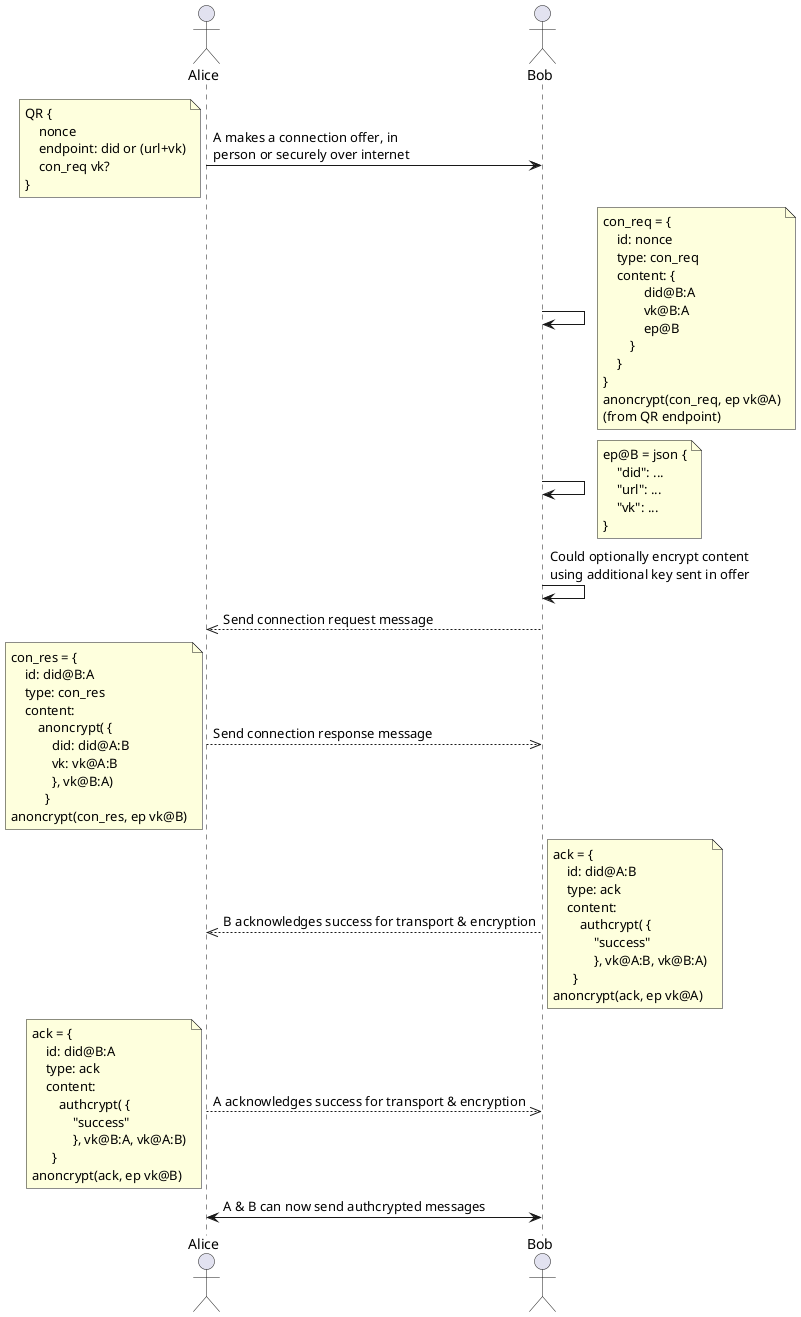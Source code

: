 @startuml

actor Alice as A
'participant "Alice's\nAgent" as A
'participant "Bob's\nAgent" as B
actor Bob as B

A -> B: A makes a connection offer, in\nperson or securely over internet

note left
QR {
    nonce
    endpoint: did or (url+vk)
    con_req vk?
}
end note



'This adds the rectangles on the lines=
B -> B: 

note right
con_req = {
    id: nonce
    type: con_req
    content: {
            did@B:A
            vk@B:A
            ep@B
        }
    }
}
anoncrypt(con_req, ep vk@A)
(from QR endpoint)
end note


B -> B:


note right
ep@B = json {
    "did": ...
    "url": ...
    "vk": ...
}
end note


'Connection Request
B -> B: Could optionally encrypt content\nusing additional key sent in offer

B -->> A: Send connection request message


A -->> B: Send connection response message
note left
con_res = {
    id: did@B:A
    type: con_res
    content:
        anoncrypt( {
            did: did@A:B
            vk: vk@A:B
            }, vk@B:A)
          }
anoncrypt(con_res, ep vk@B)
end note


B -->> A: B acknowledges success for transport & encryption 

note right
ack = {
    id: did@A:B
    type: ack
    content:
        authcrypt( {
            "success"
            }, vk@A:B, vk@B:A)
      }
anoncrypt(ack, ep vk@A)
end note

A -->> B: A acknowledges success for transport & encryption 

note left
ack = {
    id: did@B:A
    type: ack
    content:
        authcrypt( {
            "success"
            }, vk@B:A, vk@A:B)
      }
anoncrypt(ack, ep vk@B)
end note

A <-> B: A & B can now send authcrypted messages



@enduml
